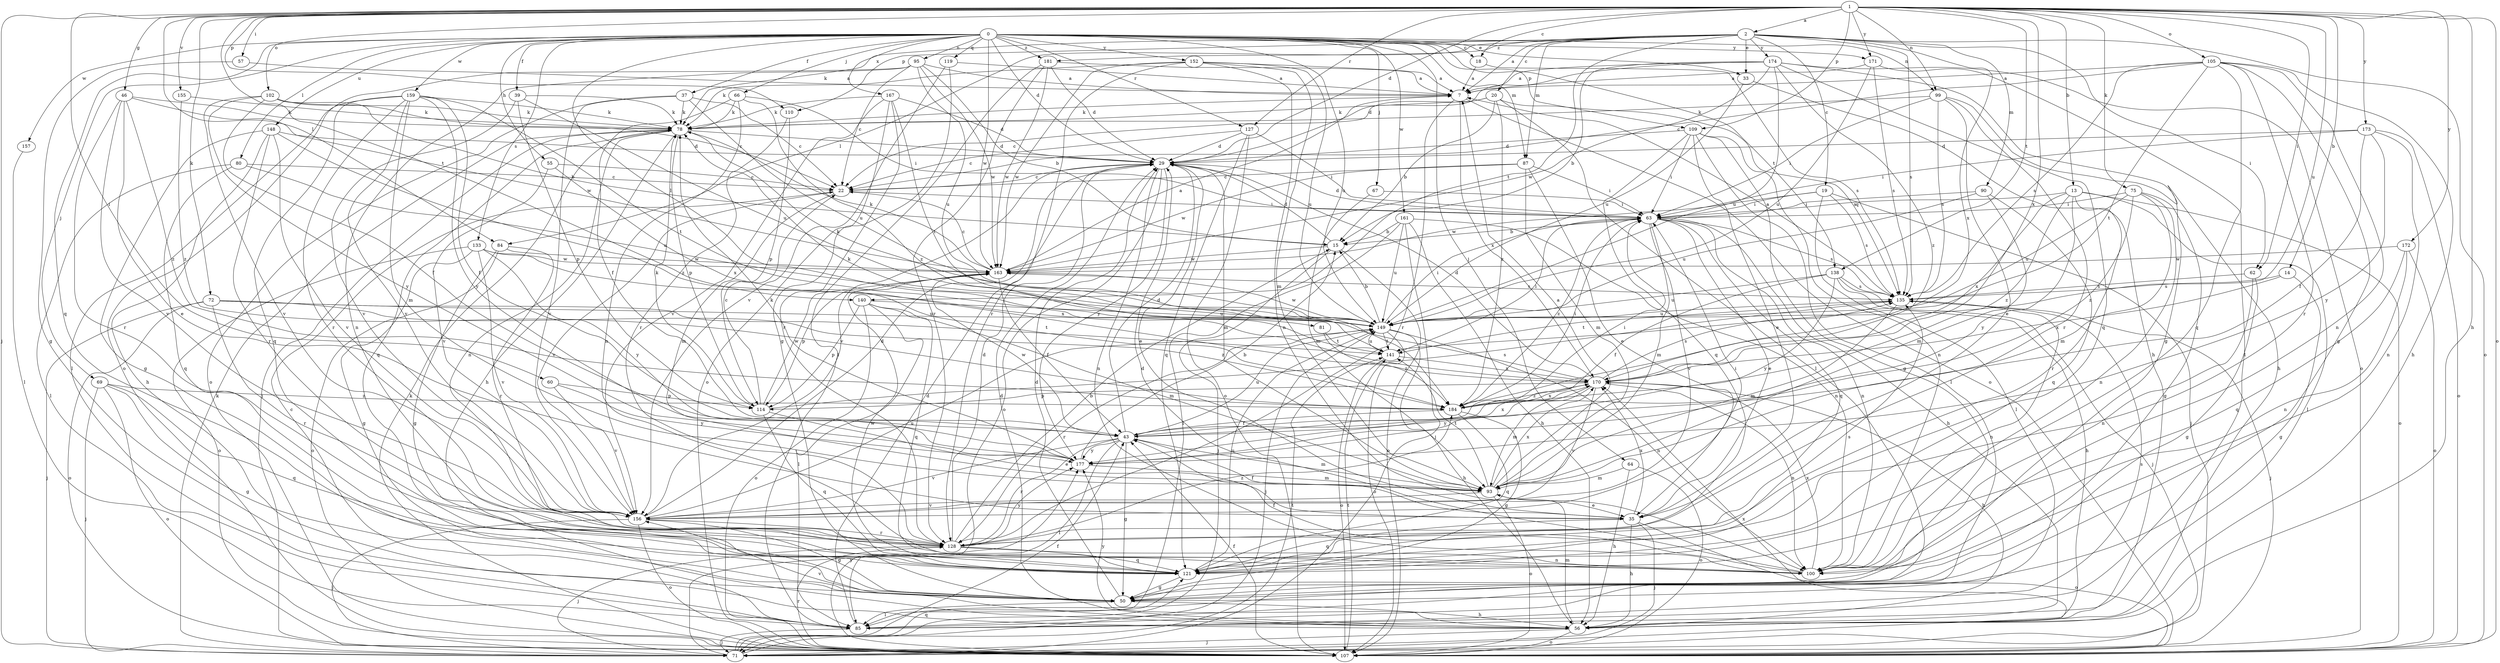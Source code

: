 strict digraph  {
0;
1;
2;
7;
13;
14;
15;
18;
19;
20;
22;
29;
33;
35;
37;
39;
43;
46;
50;
55;
56;
57;
60;
62;
63;
64;
66;
67;
69;
71;
72;
75;
78;
80;
81;
84;
85;
87;
90;
93;
95;
99;
100;
102;
105;
107;
109;
110;
114;
119;
121;
127;
128;
133;
135;
138;
140;
141;
148;
149;
152;
155;
156;
157;
159;
161;
163;
167;
170;
171;
172;
173;
174;
177;
181;
184;
0 -> 18  [label=c];
0 -> 29  [label=d];
0 -> 33  [label=e];
0 -> 37  [label=f];
0 -> 39  [label=f];
0 -> 55  [label=h];
0 -> 64  [label=j];
0 -> 66  [label=j];
0 -> 67  [label=j];
0 -> 69  [label=j];
0 -> 80  [label=l];
0 -> 81  [label=l];
0 -> 87  [label=m];
0 -> 95  [label=n];
0 -> 99  [label=n];
0 -> 109  [label=p];
0 -> 119  [label=q];
0 -> 121  [label=q];
0 -> 127  [label=r];
0 -> 133  [label=s];
0 -> 138  [label=t];
0 -> 148  [label=u];
0 -> 149  [label=u];
0 -> 152  [label=v];
0 -> 157  [label=w];
0 -> 159  [label=w];
0 -> 161  [label=w];
0 -> 163  [label=w];
0 -> 167  [label=x];
0 -> 171  [label=y];
0 -> 181  [label=z];
1 -> 2  [label=a];
1 -> 13  [label=b];
1 -> 14  [label=b];
1 -> 18  [label=c];
1 -> 29  [label=d];
1 -> 46  [label=g];
1 -> 56  [label=h];
1 -> 57  [label=i];
1 -> 60  [label=i];
1 -> 62  [label=i];
1 -> 71  [label=j];
1 -> 72  [label=k];
1 -> 75  [label=k];
1 -> 84  [label=l];
1 -> 99  [label=n];
1 -> 102  [label=o];
1 -> 105  [label=o];
1 -> 107  [label=o];
1 -> 109  [label=p];
1 -> 110  [label=p];
1 -> 127  [label=r];
1 -> 138  [label=t];
1 -> 140  [label=t];
1 -> 149  [label=u];
1 -> 155  [label=v];
1 -> 170  [label=x];
1 -> 171  [label=y];
1 -> 172  [label=y];
1 -> 173  [label=y];
2 -> 7  [label=a];
2 -> 19  [label=c];
2 -> 20  [label=c];
2 -> 33  [label=e];
2 -> 62  [label=i];
2 -> 78  [label=k];
2 -> 84  [label=l];
2 -> 87  [label=m];
2 -> 90  [label=m];
2 -> 107  [label=o];
2 -> 110  [label=p];
2 -> 135  [label=s];
2 -> 140  [label=t];
2 -> 170  [label=x];
2 -> 174  [label=y];
2 -> 181  [label=z];
7 -> 78  [label=k];
7 -> 107  [label=o];
7 -> 128  [label=r];
7 -> 170  [label=x];
13 -> 85  [label=l];
13 -> 107  [label=o];
13 -> 128  [label=r];
13 -> 170  [label=x];
13 -> 177  [label=y];
13 -> 184  [label=z];
13 -> 63  [label=q];
14 -> 50  [label=g];
14 -> 135  [label=s];
14 -> 170  [label=x];
15 -> 29  [label=d];
15 -> 71  [label=j];
15 -> 107  [label=o];
15 -> 163  [label=w];
18 -> 7  [label=a];
18 -> 135  [label=s];
19 -> 63  [label=i];
19 -> 71  [label=j];
19 -> 85  [label=l];
19 -> 135  [label=s];
19 -> 163  [label=w];
20 -> 15  [label=b];
20 -> 22  [label=c];
20 -> 78  [label=k];
20 -> 85  [label=l];
20 -> 135  [label=s];
20 -> 184  [label=z];
22 -> 63  [label=i];
22 -> 93  [label=m];
22 -> 156  [label=v];
29 -> 22  [label=c];
29 -> 35  [label=e];
29 -> 93  [label=m];
29 -> 100  [label=n];
29 -> 107  [label=o];
29 -> 156  [label=v];
29 -> 177  [label=y];
33 -> 56  [label=h];
33 -> 149  [label=u];
35 -> 43  [label=f];
35 -> 56  [label=h];
35 -> 71  [label=j];
35 -> 107  [label=o];
35 -> 121  [label=q];
35 -> 170  [label=x];
37 -> 22  [label=c];
37 -> 78  [label=k];
37 -> 107  [label=o];
37 -> 149  [label=u];
37 -> 156  [label=v];
39 -> 78  [label=k];
39 -> 114  [label=p];
39 -> 149  [label=u];
39 -> 156  [label=v];
43 -> 29  [label=d];
43 -> 50  [label=g];
43 -> 63  [label=i];
43 -> 85  [label=l];
43 -> 93  [label=m];
43 -> 128  [label=r];
43 -> 149  [label=u];
43 -> 156  [label=v];
43 -> 163  [label=w];
43 -> 170  [label=x];
43 -> 177  [label=y];
46 -> 35  [label=e];
46 -> 78  [label=k];
46 -> 128  [label=r];
46 -> 156  [label=v];
46 -> 163  [label=w];
46 -> 184  [label=z];
50 -> 29  [label=d];
50 -> 56  [label=h];
50 -> 85  [label=l];
55 -> 22  [label=c];
55 -> 156  [label=v];
55 -> 170  [label=x];
56 -> 29  [label=d];
56 -> 71  [label=j];
56 -> 93  [label=m];
56 -> 107  [label=o];
56 -> 156  [label=v];
56 -> 177  [label=y];
57 -> 7  [label=a];
57 -> 50  [label=g];
60 -> 114  [label=p];
60 -> 156  [label=v];
60 -> 177  [label=y];
62 -> 50  [label=g];
62 -> 100  [label=n];
62 -> 135  [label=s];
63 -> 15  [label=b];
63 -> 29  [label=d];
63 -> 35  [label=e];
63 -> 56  [label=h];
63 -> 93  [label=m];
63 -> 100  [label=n];
63 -> 121  [label=q];
63 -> 135  [label=s];
63 -> 156  [label=v];
63 -> 184  [label=z];
64 -> 56  [label=h];
64 -> 93  [label=m];
64 -> 107  [label=o];
66 -> 43  [label=f];
66 -> 63  [label=i];
66 -> 78  [label=k];
66 -> 100  [label=n];
66 -> 184  [label=z];
67 -> 63  [label=i];
67 -> 93  [label=m];
69 -> 50  [label=g];
69 -> 71  [label=j];
69 -> 107  [label=o];
69 -> 121  [label=q];
69 -> 184  [label=z];
71 -> 43  [label=f];
71 -> 78  [label=k];
71 -> 121  [label=q];
71 -> 141  [label=t];
71 -> 170  [label=x];
71 -> 177  [label=y];
72 -> 71  [label=j];
72 -> 107  [label=o];
72 -> 128  [label=r];
72 -> 141  [label=t];
72 -> 149  [label=u];
72 -> 184  [label=z];
75 -> 50  [label=g];
75 -> 63  [label=i];
75 -> 93  [label=m];
75 -> 100  [label=n];
75 -> 149  [label=u];
75 -> 184  [label=z];
78 -> 29  [label=d];
78 -> 56  [label=h];
78 -> 71  [label=j];
78 -> 100  [label=n];
78 -> 114  [label=p];
78 -> 121  [label=q];
80 -> 22  [label=c];
80 -> 85  [label=l];
80 -> 121  [label=q];
80 -> 149  [label=u];
81 -> 141  [label=t];
81 -> 184  [label=z];
84 -> 50  [label=g];
84 -> 107  [label=o];
84 -> 128  [label=r];
84 -> 163  [label=w];
85 -> 22  [label=c];
85 -> 29  [label=d];
85 -> 71  [label=j];
85 -> 135  [label=s];
87 -> 22  [label=c];
87 -> 35  [label=e];
87 -> 63  [label=i];
87 -> 93  [label=m];
87 -> 163  [label=w];
90 -> 63  [label=i];
90 -> 93  [label=m];
90 -> 121  [label=q];
90 -> 149  [label=u];
93 -> 7  [label=a];
93 -> 35  [label=e];
93 -> 107  [label=o];
93 -> 141  [label=t];
93 -> 156  [label=v];
93 -> 170  [label=x];
95 -> 7  [label=a];
95 -> 15  [label=b];
95 -> 22  [label=c];
95 -> 100  [label=n];
95 -> 107  [label=o];
95 -> 149  [label=u];
95 -> 163  [label=w];
99 -> 35  [label=e];
99 -> 56  [label=h];
99 -> 63  [label=i];
99 -> 78  [label=k];
99 -> 128  [label=r];
99 -> 135  [label=s];
100 -> 29  [label=d];
100 -> 43  [label=f];
100 -> 170  [label=x];
102 -> 15  [label=b];
102 -> 22  [label=c];
102 -> 43  [label=f];
102 -> 78  [label=k];
102 -> 156  [label=v];
102 -> 177  [label=y];
105 -> 7  [label=a];
105 -> 22  [label=c];
105 -> 50  [label=g];
105 -> 56  [label=h];
105 -> 100  [label=n];
105 -> 121  [label=q];
105 -> 128  [label=r];
105 -> 135  [label=s];
105 -> 141  [label=t];
107 -> 43  [label=f];
107 -> 78  [label=k];
107 -> 128  [label=r];
107 -> 141  [label=t];
109 -> 29  [label=d];
109 -> 35  [label=e];
109 -> 50  [label=g];
109 -> 63  [label=i];
109 -> 85  [label=l];
109 -> 100  [label=n];
109 -> 121  [label=q];
110 -> 114  [label=p];
110 -> 128  [label=r];
114 -> 22  [label=c];
114 -> 35  [label=e];
114 -> 78  [label=k];
114 -> 121  [label=q];
114 -> 135  [label=s];
114 -> 163  [label=w];
119 -> 7  [label=a];
119 -> 50  [label=g];
119 -> 156  [label=v];
121 -> 50  [label=g];
121 -> 135  [label=s];
121 -> 149  [label=u];
121 -> 163  [label=w];
127 -> 22  [label=c];
127 -> 29  [label=d];
127 -> 63  [label=i];
127 -> 107  [label=o];
127 -> 121  [label=q];
128 -> 15  [label=b];
128 -> 29  [label=d];
128 -> 71  [label=j];
128 -> 100  [label=n];
128 -> 121  [label=q];
128 -> 177  [label=y];
128 -> 184  [label=z];
133 -> 50  [label=g];
133 -> 107  [label=o];
133 -> 156  [label=v];
133 -> 163  [label=w];
133 -> 170  [label=x];
133 -> 177  [label=y];
135 -> 7  [label=a];
135 -> 71  [label=j];
135 -> 93  [label=m];
135 -> 100  [label=n];
135 -> 141  [label=t];
135 -> 149  [label=u];
138 -> 43  [label=f];
138 -> 56  [label=h];
138 -> 71  [label=j];
138 -> 135  [label=s];
138 -> 149  [label=u];
138 -> 177  [label=y];
140 -> 85  [label=l];
140 -> 93  [label=m];
140 -> 107  [label=o];
140 -> 114  [label=p];
140 -> 121  [label=q];
140 -> 149  [label=u];
141 -> 63  [label=i];
141 -> 107  [label=o];
141 -> 149  [label=u];
141 -> 170  [label=x];
148 -> 29  [label=d];
148 -> 50  [label=g];
148 -> 56  [label=h];
148 -> 128  [label=r];
148 -> 156  [label=v];
148 -> 184  [label=z];
149 -> 15  [label=b];
149 -> 56  [label=h];
149 -> 63  [label=i];
149 -> 71  [label=j];
149 -> 78  [label=k];
149 -> 100  [label=n];
149 -> 107  [label=o];
149 -> 128  [label=r];
149 -> 141  [label=t];
149 -> 163  [label=w];
152 -> 7  [label=a];
152 -> 78  [label=k];
152 -> 93  [label=m];
152 -> 100  [label=n];
152 -> 128  [label=r];
152 -> 149  [label=u];
152 -> 163  [label=w];
155 -> 78  [label=k];
155 -> 184  [label=z];
156 -> 29  [label=d];
156 -> 50  [label=g];
156 -> 63  [label=i];
156 -> 71  [label=j];
156 -> 107  [label=o];
156 -> 128  [label=r];
156 -> 149  [label=u];
157 -> 85  [label=l];
159 -> 43  [label=f];
159 -> 78  [label=k];
159 -> 85  [label=l];
159 -> 93  [label=m];
159 -> 121  [label=q];
159 -> 128  [label=r];
159 -> 141  [label=t];
159 -> 156  [label=v];
159 -> 177  [label=y];
161 -> 15  [label=b];
161 -> 56  [label=h];
161 -> 71  [label=j];
161 -> 85  [label=l];
161 -> 100  [label=n];
161 -> 149  [label=u];
163 -> 7  [label=a];
163 -> 22  [label=c];
163 -> 43  [label=f];
163 -> 78  [label=k];
163 -> 114  [label=p];
163 -> 135  [label=s];
167 -> 29  [label=d];
167 -> 78  [label=k];
167 -> 107  [label=o];
167 -> 128  [label=r];
167 -> 141  [label=t];
167 -> 156  [label=v];
170 -> 29  [label=d];
170 -> 56  [label=h];
170 -> 78  [label=k];
170 -> 93  [label=m];
170 -> 100  [label=n];
170 -> 114  [label=p];
170 -> 135  [label=s];
170 -> 156  [label=v];
170 -> 177  [label=y];
170 -> 184  [label=z];
171 -> 7  [label=a];
171 -> 85  [label=l];
171 -> 135  [label=s];
171 -> 149  [label=u];
172 -> 100  [label=n];
172 -> 107  [label=o];
172 -> 121  [label=q];
172 -> 163  [label=w];
173 -> 29  [label=d];
173 -> 43  [label=f];
173 -> 63  [label=i];
173 -> 100  [label=n];
173 -> 107  [label=o];
173 -> 177  [label=y];
174 -> 7  [label=a];
174 -> 15  [label=b];
174 -> 29  [label=d];
174 -> 50  [label=g];
174 -> 107  [label=o];
174 -> 121  [label=q];
174 -> 149  [label=u];
174 -> 163  [label=w];
174 -> 184  [label=z];
177 -> 15  [label=b];
177 -> 78  [label=k];
177 -> 93  [label=m];
181 -> 7  [label=a];
181 -> 29  [label=d];
181 -> 85  [label=l];
181 -> 128  [label=r];
181 -> 163  [label=w];
184 -> 43  [label=f];
184 -> 50  [label=g];
184 -> 63  [label=i];
184 -> 121  [label=q];
184 -> 170  [label=x];
}
